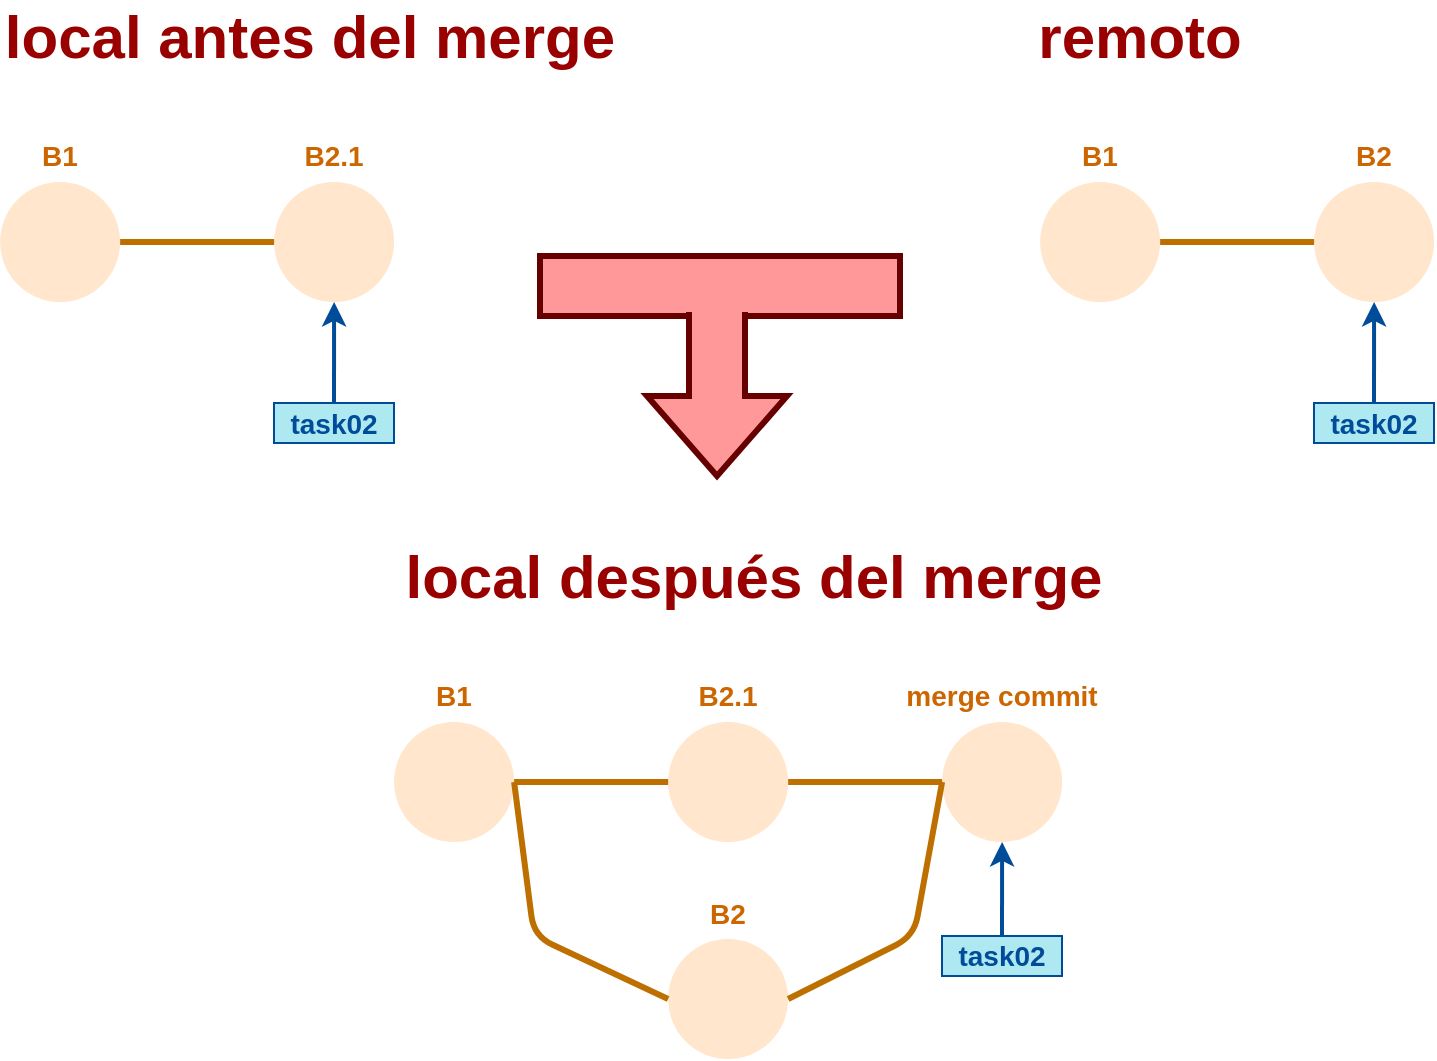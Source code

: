 <mxfile version="12.1.3" type="device" pages="1"><diagram id="HAET5fpl5bqPvAFkC88v" name="Page-1"><mxGraphModel dx="1616" dy="716" grid="1" gridSize="10" guides="1" tooltips="1" connect="1" arrows="1" fold="1" page="1" pageScale="1" pageWidth="1500" pageHeight="1569" math="0" shadow="0"><root><mxCell id="0"/><mxCell id="1" parent="0"/><mxCell id="OEd3HI6547WiltQD0KjU-99" value="" style="rounded=0;whiteSpace=wrap;html=1;strokeColor=#660000;strokeWidth=3;fillColor=#FF9999;fontSize=30;fontColor=#990000;" vertex="1" parent="1"><mxGeometry x="310" y="180" width="180" height="30" as="geometry"/></mxCell><mxCell id="OzglFJ8sJ1fg2wrmD4SC-4" value="" style="ellipse;whiteSpace=wrap;html=1;aspect=fixed;fillColor=#FFE6CC;strokeColor=none;" parent="1" vertex="1"><mxGeometry x="40.059" y="143" width="60" height="60" as="geometry"/></mxCell><mxCell id="OzglFJ8sJ1fg2wrmD4SC-5" value="" style="ellipse;whiteSpace=wrap;html=1;aspect=fixed;fillColor=#FFE6CC;strokeColor=none;" parent="1" vertex="1"><mxGeometry x="177.059" y="143" width="60" height="60" as="geometry"/></mxCell><mxCell id="OzglFJ8sJ1fg2wrmD4SC-6" value="" style="endArrow=none;html=1;entryX=1;entryY=0.5;entryDx=0;entryDy=0;exitX=0;exitY=0.5;exitDx=0;exitDy=0;endFill=0;fillColor=#f0a30a;strokeColor=#BD7000;strokeWidth=3;" parent="1" source="OzglFJ8sJ1fg2wrmD4SC-5" target="OzglFJ8sJ1fg2wrmD4SC-4" edge="1"><mxGeometry width="50" height="50" relative="1" as="geometry"><mxPoint x="40.059" y="293" as="sourcePoint"/><mxPoint x="90.059" y="243" as="targetPoint"/></mxGeometry></mxCell><mxCell id="OzglFJ8sJ1fg2wrmD4SC-7" value="B1" style="text;html=1;strokeColor=none;fillColor=none;align=center;verticalAlign=middle;whiteSpace=wrap;rounded=0;fontStyle=1;fontSize=14;fontColor=#CC6600;" parent="1" vertex="1"><mxGeometry x="50.059" y="120" width="40" height="20" as="geometry"/></mxCell><mxCell id="OzglFJ8sJ1fg2wrmD4SC-8" value="B2.1" style="text;html=1;strokeColor=none;fillColor=none;align=center;verticalAlign=middle;whiteSpace=wrap;rounded=0;fontStyle=1;fontSize=14;fontColor=#CC6600;" parent="1" vertex="1"><mxGeometry x="187.059" y="120" width="40" height="20" as="geometry"/></mxCell><mxCell id="OEd3HI6547WiltQD0KjU-36" value="task02" style="text;html=1;strokeColor=#004C99;fillColor=#AEE9F2;align=center;verticalAlign=middle;whiteSpace=wrap;rounded=0;fontStyle=1;fontSize=14;fontColor=#004C99;" vertex="1" parent="1"><mxGeometry x="177" y="253.5" width="60" height="20" as="geometry"/></mxCell><mxCell id="OEd3HI6547WiltQD0KjU-37" value="" style="endArrow=classic;html=1;strokeColor=#004C99;fillColor=#FFB366;fontColor=#07733D;exitX=0.5;exitY=0;exitDx=0;exitDy=0;strokeWidth=2;entryX=0.5;entryY=1;entryDx=0;entryDy=0;" edge="1" parent="1" source="OEd3HI6547WiltQD0KjU-36" target="OzglFJ8sJ1fg2wrmD4SC-5"><mxGeometry width="50" height="50" relative="1" as="geometry"><mxPoint x="217" y="96" as="sourcePoint"/><mxPoint x="240" y="220" as="targetPoint"/></mxGeometry></mxCell><mxCell id="OEd3HI6547WiltQD0KjU-46" value="local antes del merge" style="text;html=1;strokeColor=none;fillColor=none;align=center;verticalAlign=middle;whiteSpace=wrap;rounded=0;fontSize=30;fontColor=#990000;fontStyle=1" vertex="1" parent="1"><mxGeometry x="40" y="60" width="310" height="20" as="geometry"/></mxCell><mxCell id="OEd3HI6547WiltQD0KjU-69" value="" style="ellipse;whiteSpace=wrap;html=1;aspect=fixed;fillColor=#FFE6CC;strokeColor=none;" vertex="1" parent="1"><mxGeometry x="560.059" y="143" width="60" height="60" as="geometry"/></mxCell><mxCell id="OEd3HI6547WiltQD0KjU-70" value="" style="ellipse;whiteSpace=wrap;html=1;aspect=fixed;fillColor=#FFE6CC;strokeColor=none;" vertex="1" parent="1"><mxGeometry x="697.059" y="143" width="60" height="60" as="geometry"/></mxCell><mxCell id="OEd3HI6547WiltQD0KjU-71" value="" style="endArrow=none;html=1;entryX=1;entryY=0.5;entryDx=0;entryDy=0;exitX=0;exitY=0.5;exitDx=0;exitDy=0;endFill=0;fillColor=#f0a30a;strokeColor=#BD7000;strokeWidth=3;" edge="1" parent="1" source="OEd3HI6547WiltQD0KjU-70" target="OEd3HI6547WiltQD0KjU-69"><mxGeometry width="50" height="50" relative="1" as="geometry"><mxPoint x="560.059" y="293" as="sourcePoint"/><mxPoint x="610.059" y="243" as="targetPoint"/></mxGeometry></mxCell><mxCell id="OEd3HI6547WiltQD0KjU-72" value="B1" style="text;html=1;strokeColor=none;fillColor=none;align=center;verticalAlign=middle;whiteSpace=wrap;rounded=0;fontStyle=1;fontSize=14;fontColor=#CC6600;" vertex="1" parent="1"><mxGeometry x="570.059" y="120" width="40" height="20" as="geometry"/></mxCell><mxCell id="OEd3HI6547WiltQD0KjU-73" value="B2" style="text;html=1;strokeColor=none;fillColor=none;align=center;verticalAlign=middle;whiteSpace=wrap;rounded=0;fontStyle=1;fontSize=14;fontColor=#CC6600;" vertex="1" parent="1"><mxGeometry x="707.059" y="120" width="40" height="20" as="geometry"/></mxCell><mxCell id="OEd3HI6547WiltQD0KjU-74" value="task02" style="text;html=1;strokeColor=#004C99;fillColor=#AEE9F2;align=center;verticalAlign=middle;whiteSpace=wrap;rounded=0;fontStyle=1;fontSize=14;fontColor=#004C99;" vertex="1" parent="1"><mxGeometry x="697" y="253.5" width="60" height="20" as="geometry"/></mxCell><mxCell id="OEd3HI6547WiltQD0KjU-75" value="" style="endArrow=classic;html=1;strokeColor=#004C99;fillColor=#FFB366;fontColor=#07733D;exitX=0.5;exitY=0;exitDx=0;exitDy=0;strokeWidth=2;entryX=0.5;entryY=1;entryDx=0;entryDy=0;" edge="1" parent="1" source="OEd3HI6547WiltQD0KjU-74" target="OEd3HI6547WiltQD0KjU-70"><mxGeometry width="50" height="50" relative="1" as="geometry"><mxPoint x="737" y="96" as="sourcePoint"/><mxPoint x="760" y="220" as="targetPoint"/></mxGeometry></mxCell><mxCell id="OEd3HI6547WiltQD0KjU-76" value="remoto" style="text;html=1;strokeColor=none;fillColor=none;align=center;verticalAlign=middle;whiteSpace=wrap;rounded=0;fontSize=30;fontColor=#990000;fontStyle=1" vertex="1" parent="1"><mxGeometry x="560" y="60" width="100" height="20" as="geometry"/></mxCell><mxCell id="OEd3HI6547WiltQD0KjU-77" value="" style="ellipse;whiteSpace=wrap;html=1;aspect=fixed;fillColor=#FFE6CC;strokeColor=none;" vertex="1" parent="1"><mxGeometry x="237.059" y="413" width="60" height="60" as="geometry"/></mxCell><mxCell id="OEd3HI6547WiltQD0KjU-78" value="" style="ellipse;whiteSpace=wrap;html=1;aspect=fixed;fillColor=#FFE6CC;strokeColor=none;" vertex="1" parent="1"><mxGeometry x="374.059" y="413" width="60" height="60" as="geometry"/></mxCell><mxCell id="OEd3HI6547WiltQD0KjU-79" value="" style="endArrow=none;html=1;entryX=1;entryY=0.5;entryDx=0;entryDy=0;exitX=0;exitY=0.5;exitDx=0;exitDy=0;endFill=0;fillColor=#f0a30a;strokeColor=#BD7000;strokeWidth=3;" edge="1" parent="1" source="OEd3HI6547WiltQD0KjU-78" target="OEd3HI6547WiltQD0KjU-77"><mxGeometry width="50" height="50" relative="1" as="geometry"><mxPoint x="237.059" y="563" as="sourcePoint"/><mxPoint x="287.059" y="513" as="targetPoint"/></mxGeometry></mxCell><mxCell id="OEd3HI6547WiltQD0KjU-80" value="B1" style="text;html=1;strokeColor=none;fillColor=none;align=center;verticalAlign=middle;whiteSpace=wrap;rounded=0;fontStyle=1;fontSize=14;fontColor=#CC6600;" vertex="1" parent="1"><mxGeometry x="247.059" y="390" width="40" height="20" as="geometry"/></mxCell><mxCell id="OEd3HI6547WiltQD0KjU-81" value="B2.1" style="text;html=1;strokeColor=none;fillColor=none;align=center;verticalAlign=middle;whiteSpace=wrap;rounded=0;fontStyle=1;fontSize=14;fontColor=#CC6600;" vertex="1" parent="1"><mxGeometry x="384.059" y="390" width="40" height="20" as="geometry"/></mxCell><mxCell id="OEd3HI6547WiltQD0KjU-82" value="task02" style="text;html=1;strokeColor=#004C99;fillColor=#AEE9F2;align=center;verticalAlign=middle;whiteSpace=wrap;rounded=0;fontStyle=1;fontSize=14;fontColor=#004C99;" vertex="1" parent="1"><mxGeometry x="511" y="520" width="60" height="20" as="geometry"/></mxCell><mxCell id="OEd3HI6547WiltQD0KjU-83" value="" style="endArrow=classic;html=1;strokeColor=#004C99;fillColor=#FFB366;fontColor=#07733D;exitX=0.5;exitY=0;exitDx=0;exitDy=0;strokeWidth=2;entryX=0.5;entryY=1;entryDx=0;entryDy=0;" edge="1" parent="1" source="OEd3HI6547WiltQD0KjU-82" target="OEd3HI6547WiltQD0KjU-85"><mxGeometry width="50" height="50" relative="1" as="geometry"><mxPoint x="414" y="366" as="sourcePoint"/><mxPoint x="437" y="490" as="targetPoint"/></mxGeometry></mxCell><mxCell id="OEd3HI6547WiltQD0KjU-84" value="local después del merge" style="text;html=1;strokeColor=none;fillColor=none;align=center;verticalAlign=middle;whiteSpace=wrap;rounded=0;fontSize=30;fontColor=#990000;fontStyle=1" vertex="1" parent="1"><mxGeometry x="237" y="330" width="360" height="20" as="geometry"/></mxCell><mxCell id="OEd3HI6547WiltQD0KjU-85" value="" style="ellipse;whiteSpace=wrap;html=1;aspect=fixed;fillColor=#FFE6CC;strokeColor=none;" vertex="1" parent="1"><mxGeometry x="511.059" y="413" width="60" height="60" as="geometry"/></mxCell><mxCell id="OEd3HI6547WiltQD0KjU-86" value="" style="endArrow=none;html=1;exitX=0;exitY=0.5;exitDx=0;exitDy=0;endFill=0;fillColor=#f0a30a;strokeColor=#BD7000;strokeWidth=3;entryX=1;entryY=0.5;entryDx=0;entryDy=0;" edge="1" parent="1" source="OEd3HI6547WiltQD0KjU-85" target="OEd3HI6547WiltQD0KjU-78"><mxGeometry width="50" height="50" relative="1" as="geometry"><mxPoint x="374.059" y="563" as="sourcePoint"/><mxPoint x="437" y="410" as="targetPoint"/></mxGeometry></mxCell><mxCell id="OEd3HI6547WiltQD0KjU-87" value="merge commit" style="text;html=1;strokeColor=none;fillColor=none;align=center;verticalAlign=middle;whiteSpace=wrap;rounded=0;fontStyle=1;fontSize=14;fontColor=#CC6600;" vertex="1" parent="1"><mxGeometry x="476" y="390" width="130" height="20" as="geometry"/></mxCell><mxCell id="OEd3HI6547WiltQD0KjU-89" value="" style="ellipse;whiteSpace=wrap;html=1;aspect=fixed;fillColor=#FFE6CC;strokeColor=none;" vertex="1" parent="1"><mxGeometry x="374.059" y="521.5" width="60" height="60" as="geometry"/></mxCell><mxCell id="OEd3HI6547WiltQD0KjU-90" value="B2" style="text;html=1;strokeColor=none;fillColor=none;align=center;verticalAlign=middle;whiteSpace=wrap;rounded=0;fontStyle=1;fontSize=14;fontColor=#CC6600;" vertex="1" parent="1"><mxGeometry x="384.059" y="498.5" width="40" height="20" as="geometry"/></mxCell><mxCell id="OEd3HI6547WiltQD0KjU-91" value="" style="endArrow=none;html=1;entryX=1;entryY=0.5;entryDx=0;entryDy=0;exitX=0;exitY=0.5;exitDx=0;exitDy=0;endFill=0;fillColor=#f0a30a;strokeColor=#BD7000;strokeWidth=3;" edge="1" parent="1" source="OEd3HI6547WiltQD0KjU-89" target="OEd3HI6547WiltQD0KjU-77"><mxGeometry width="50" height="50" relative="1" as="geometry"><mxPoint x="384.059" y="453" as="sourcePoint"/><mxPoint x="307.059" y="453" as="targetPoint"/><Array as="points"><mxPoint x="307" y="520"/></Array></mxGeometry></mxCell><mxCell id="OEd3HI6547WiltQD0KjU-92" value="" style="endArrow=none;html=1;entryX=0;entryY=0.5;entryDx=0;entryDy=0;exitX=1;exitY=0.5;exitDx=0;exitDy=0;endFill=0;fillColor=#f0a30a;strokeColor=#BD7000;strokeWidth=3;" edge="1" parent="1" source="OEd3HI6547WiltQD0KjU-89" target="OEd3HI6547WiltQD0KjU-85"><mxGeometry width="50" height="50" relative="1" as="geometry"><mxPoint x="571.059" y="581.5" as="sourcePoint"/><mxPoint x="494.059" y="473" as="targetPoint"/><Array as="points"><mxPoint x="497" y="520"/></Array></mxGeometry></mxCell><mxCell id="OEd3HI6547WiltQD0KjU-98" value="" style="html=1;shadow=0;dashed=0;align=center;verticalAlign=middle;shape=mxgraph.arrows2.arrow;dy=0.6;dx=40;direction=south;notch=0;strokeColor=#660000;strokeWidth=3;fillColor=#FF9999;fontSize=30;fontColor=#990000;" vertex="1" parent="1"><mxGeometry x="363.5" y="190" width="70" height="100" as="geometry"/></mxCell><mxCell id="OEd3HI6547WiltQD0KjU-100" value="" style="rounded=0;whiteSpace=wrap;html=1;strokeColor=none;strokeWidth=3;fillColor=#FF9999;fontSize=30;fontColor=#990000;" vertex="1" parent="1"><mxGeometry x="341" y="185" width="120" height="23" as="geometry"/></mxCell></root></mxGraphModel></diagram></mxfile>